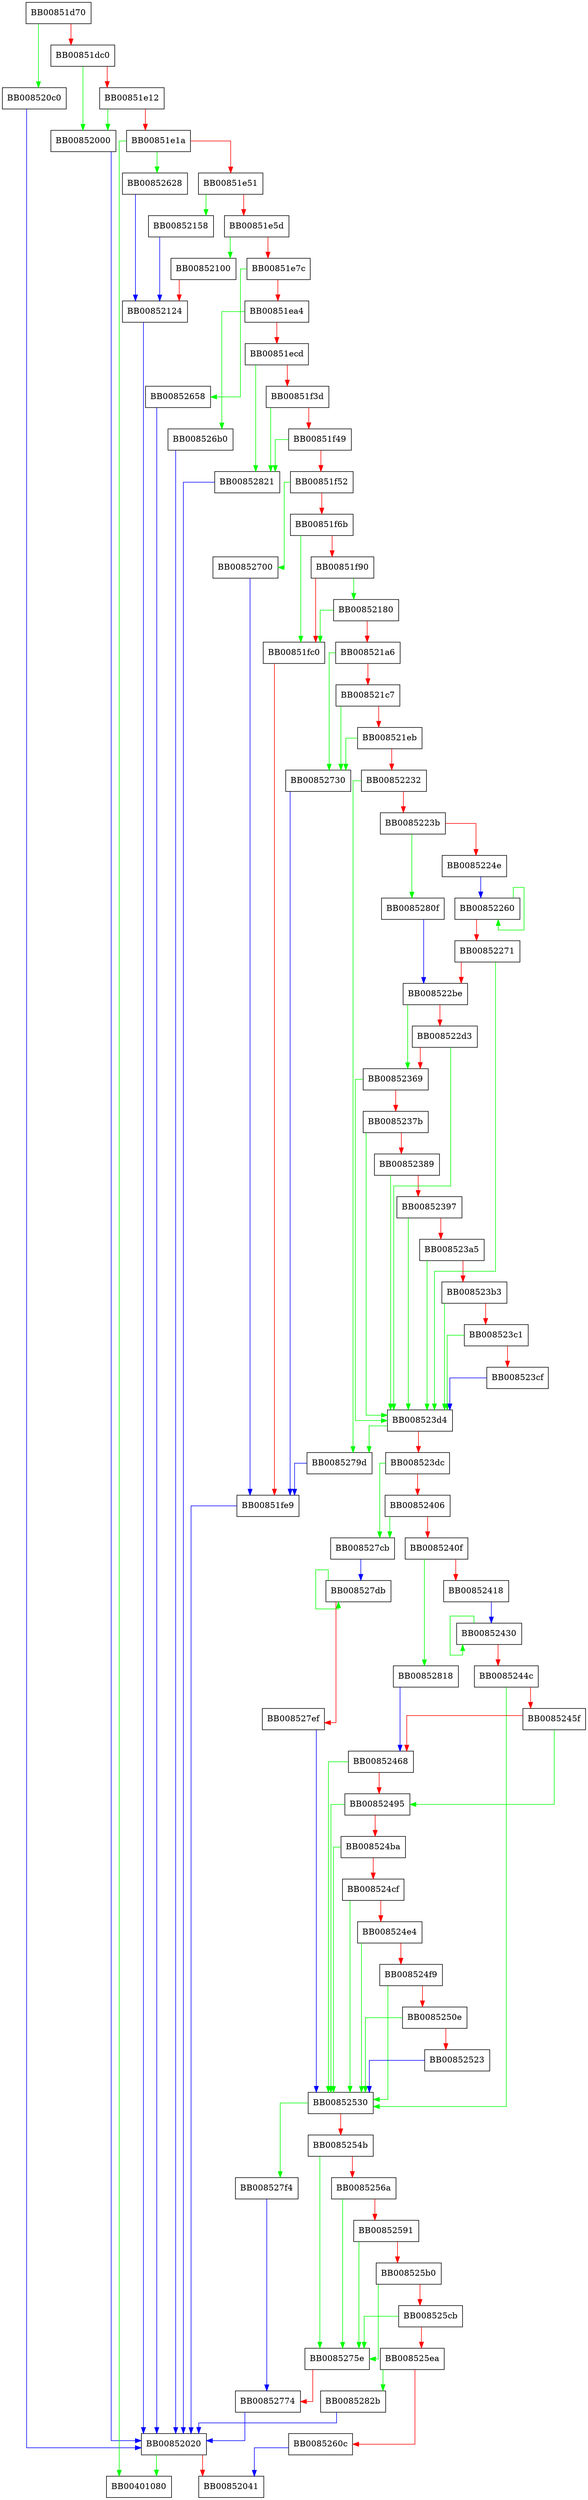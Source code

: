 digraph ossl_sm2_decrypt {
  node [shape="box"];
  graph [splines=ortho];
  BB00851d70 -> BB008520c0 [color="green"];
  BB00851d70 -> BB00851dc0 [color="red"];
  BB00851dc0 -> BB00852000 [color="green"];
  BB00851dc0 -> BB00851e12 [color="red"];
  BB00851e12 -> BB00852000 [color="green"];
  BB00851e12 -> BB00851e1a [color="red"];
  BB00851e1a -> BB00401080 [color="green"];
  BB00851e1a -> BB00852628 [color="green"];
  BB00851e1a -> BB00851e51 [color="red"];
  BB00851e51 -> BB00852158 [color="green"];
  BB00851e51 -> BB00851e5d [color="red"];
  BB00851e5d -> BB00852100 [color="green"];
  BB00851e5d -> BB00851e7c [color="red"];
  BB00851e7c -> BB00852658 [color="green"];
  BB00851e7c -> BB00851ea4 [color="red"];
  BB00851ea4 -> BB008526b0 [color="green"];
  BB00851ea4 -> BB00851ecd [color="red"];
  BB00851ecd -> BB00852821 [color="green"];
  BB00851ecd -> BB00851f3d [color="red"];
  BB00851f3d -> BB00852821 [color="green"];
  BB00851f3d -> BB00851f49 [color="red"];
  BB00851f49 -> BB00852821 [color="green"];
  BB00851f49 -> BB00851f52 [color="red"];
  BB00851f52 -> BB00852700 [color="green"];
  BB00851f52 -> BB00851f6b [color="red"];
  BB00851f6b -> BB00851fc0 [color="green"];
  BB00851f6b -> BB00851f90 [color="red"];
  BB00851f90 -> BB00852180 [color="green"];
  BB00851f90 -> BB00851fc0 [color="red"];
  BB00851fc0 -> BB00851fe9 [color="red"];
  BB00851fe9 -> BB00852020 [color="blue"];
  BB00852000 -> BB00852020 [color="blue"];
  BB00852020 -> BB00401080 [color="green"];
  BB00852020 -> BB00852041 [color="red"];
  BB008520c0 -> BB00852020 [color="blue"];
  BB00852100 -> BB00852124 [color="red"];
  BB00852124 -> BB00852020 [color="blue"];
  BB00852158 -> BB00852124 [color="blue"];
  BB00852180 -> BB00851fc0 [color="green"];
  BB00852180 -> BB008521a6 [color="red"];
  BB008521a6 -> BB00852730 [color="green"];
  BB008521a6 -> BB008521c7 [color="red"];
  BB008521c7 -> BB00852730 [color="green"];
  BB008521c7 -> BB008521eb [color="red"];
  BB008521eb -> BB00852730 [color="green"];
  BB008521eb -> BB00852232 [color="red"];
  BB00852232 -> BB0085279d [color="green"];
  BB00852232 -> BB0085223b [color="red"];
  BB0085223b -> BB0085280f [color="green"];
  BB0085223b -> BB0085224e [color="red"];
  BB0085224e -> BB00852260 [color="blue"];
  BB00852260 -> BB00852260 [color="green"];
  BB00852260 -> BB00852271 [color="red"];
  BB00852271 -> BB008523d4 [color="green"];
  BB00852271 -> BB008522be [color="red"];
  BB008522be -> BB00852369 [color="green"];
  BB008522be -> BB008522d3 [color="red"];
  BB008522d3 -> BB008523d4 [color="green"];
  BB008522d3 -> BB00852369 [color="red"];
  BB00852369 -> BB008523d4 [color="green"];
  BB00852369 -> BB0085237b [color="red"];
  BB0085237b -> BB008523d4 [color="green"];
  BB0085237b -> BB00852389 [color="red"];
  BB00852389 -> BB008523d4 [color="green"];
  BB00852389 -> BB00852397 [color="red"];
  BB00852397 -> BB008523d4 [color="green"];
  BB00852397 -> BB008523a5 [color="red"];
  BB008523a5 -> BB008523d4 [color="green"];
  BB008523a5 -> BB008523b3 [color="red"];
  BB008523b3 -> BB008523d4 [color="green"];
  BB008523b3 -> BB008523c1 [color="red"];
  BB008523c1 -> BB008523d4 [color="green"];
  BB008523c1 -> BB008523cf [color="red"];
  BB008523cf -> BB008523d4 [color="blue"];
  BB008523d4 -> BB0085279d [color="green"];
  BB008523d4 -> BB008523dc [color="red"];
  BB008523dc -> BB008527cb [color="green"];
  BB008523dc -> BB00852406 [color="red"];
  BB00852406 -> BB008527cb [color="green"];
  BB00852406 -> BB0085240f [color="red"];
  BB0085240f -> BB00852818 [color="green"];
  BB0085240f -> BB00852418 [color="red"];
  BB00852418 -> BB00852430 [color="blue"];
  BB00852430 -> BB00852430 [color="green"];
  BB00852430 -> BB0085244c [color="red"];
  BB0085244c -> BB00852530 [color="green"];
  BB0085244c -> BB0085245f [color="red"];
  BB0085245f -> BB00852495 [color="green"];
  BB0085245f -> BB00852468 [color="red"];
  BB00852468 -> BB00852530 [color="green"];
  BB00852468 -> BB00852495 [color="red"];
  BB00852495 -> BB00852530 [color="green"];
  BB00852495 -> BB008524ba [color="red"];
  BB008524ba -> BB00852530 [color="green"];
  BB008524ba -> BB008524cf [color="red"];
  BB008524cf -> BB00852530 [color="green"];
  BB008524cf -> BB008524e4 [color="red"];
  BB008524e4 -> BB00852530 [color="green"];
  BB008524e4 -> BB008524f9 [color="red"];
  BB008524f9 -> BB00852530 [color="green"];
  BB008524f9 -> BB0085250e [color="red"];
  BB0085250e -> BB00852530 [color="green"];
  BB0085250e -> BB00852523 [color="red"];
  BB00852523 -> BB00852530 [color="blue"];
  BB00852530 -> BB008527f4 [color="green"];
  BB00852530 -> BB0085254b [color="red"];
  BB0085254b -> BB0085275e [color="green"];
  BB0085254b -> BB0085256a [color="red"];
  BB0085256a -> BB0085275e [color="green"];
  BB0085256a -> BB00852591 [color="red"];
  BB00852591 -> BB0085275e [color="green"];
  BB00852591 -> BB008525b0 [color="red"];
  BB008525b0 -> BB0085275e [color="green"];
  BB008525b0 -> BB008525cb [color="red"];
  BB008525cb -> BB0085275e [color="green"];
  BB008525cb -> BB008525ea [color="red"];
  BB008525ea -> BB0085282b [color="green"];
  BB008525ea -> BB0085260c [color="red"];
  BB0085260c -> BB00852041 [color="blue"];
  BB00852628 -> BB00852124 [color="blue"];
  BB00852658 -> BB00852020 [color="blue"];
  BB008526b0 -> BB00852020 [color="blue"];
  BB00852700 -> BB00851fe9 [color="blue"];
  BB00852730 -> BB00851fe9 [color="blue"];
  BB0085275e -> BB00852774 [color="red"];
  BB00852774 -> BB00852020 [color="blue"];
  BB0085279d -> BB00851fe9 [color="blue"];
  BB008527cb -> BB008527db [color="blue"];
  BB008527db -> BB008527db [color="green"];
  BB008527db -> BB008527ef [color="red"];
  BB008527ef -> BB00852530 [color="blue"];
  BB008527f4 -> BB00852774 [color="blue"];
  BB0085280f -> BB008522be [color="blue"];
  BB00852818 -> BB00852468 [color="blue"];
  BB00852821 -> BB00852020 [color="blue"];
  BB0085282b -> BB00852020 [color="blue"];
}